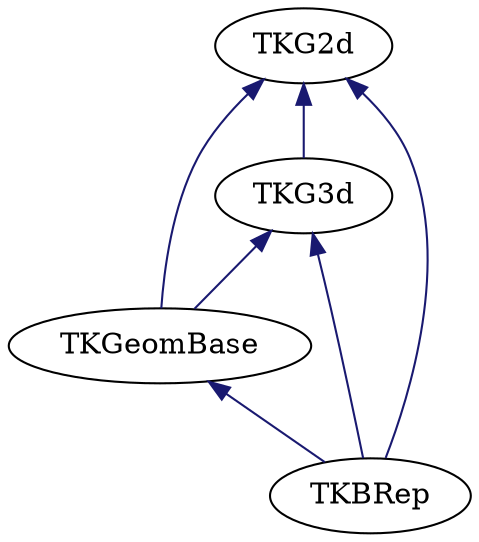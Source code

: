 digraph schema_ModelingData
{
	TKG2d [ URL = "toolkit_tkg2d.html" ]
	TKG3d [ URL = "toolkit_tkg3d.html" ]
	TKG2d -> TKG3d [ dir = "back", color = "midnightblue", style = "solid" ]
	TKGeomBase [ URL = "toolkit_tkgeombase.html" ]
	TKG2d -> TKGeomBase [ dir = "back", color = "midnightblue", style = "solid" ]
	TKG3d -> TKGeomBase [ dir = "back", color = "midnightblue", style = "solid" ]
	TKBRep [ URL = "toolkit_tkbrep.html" ]
	TKG2d -> TKBRep [ dir = "back", color = "midnightblue", style = "solid" ]
	TKG3d -> TKBRep [ dir = "back", color = "midnightblue", style = "solid" ]
	TKGeomBase -> TKBRep [ dir = "back", color = "midnightblue", style = "solid" ]
}
